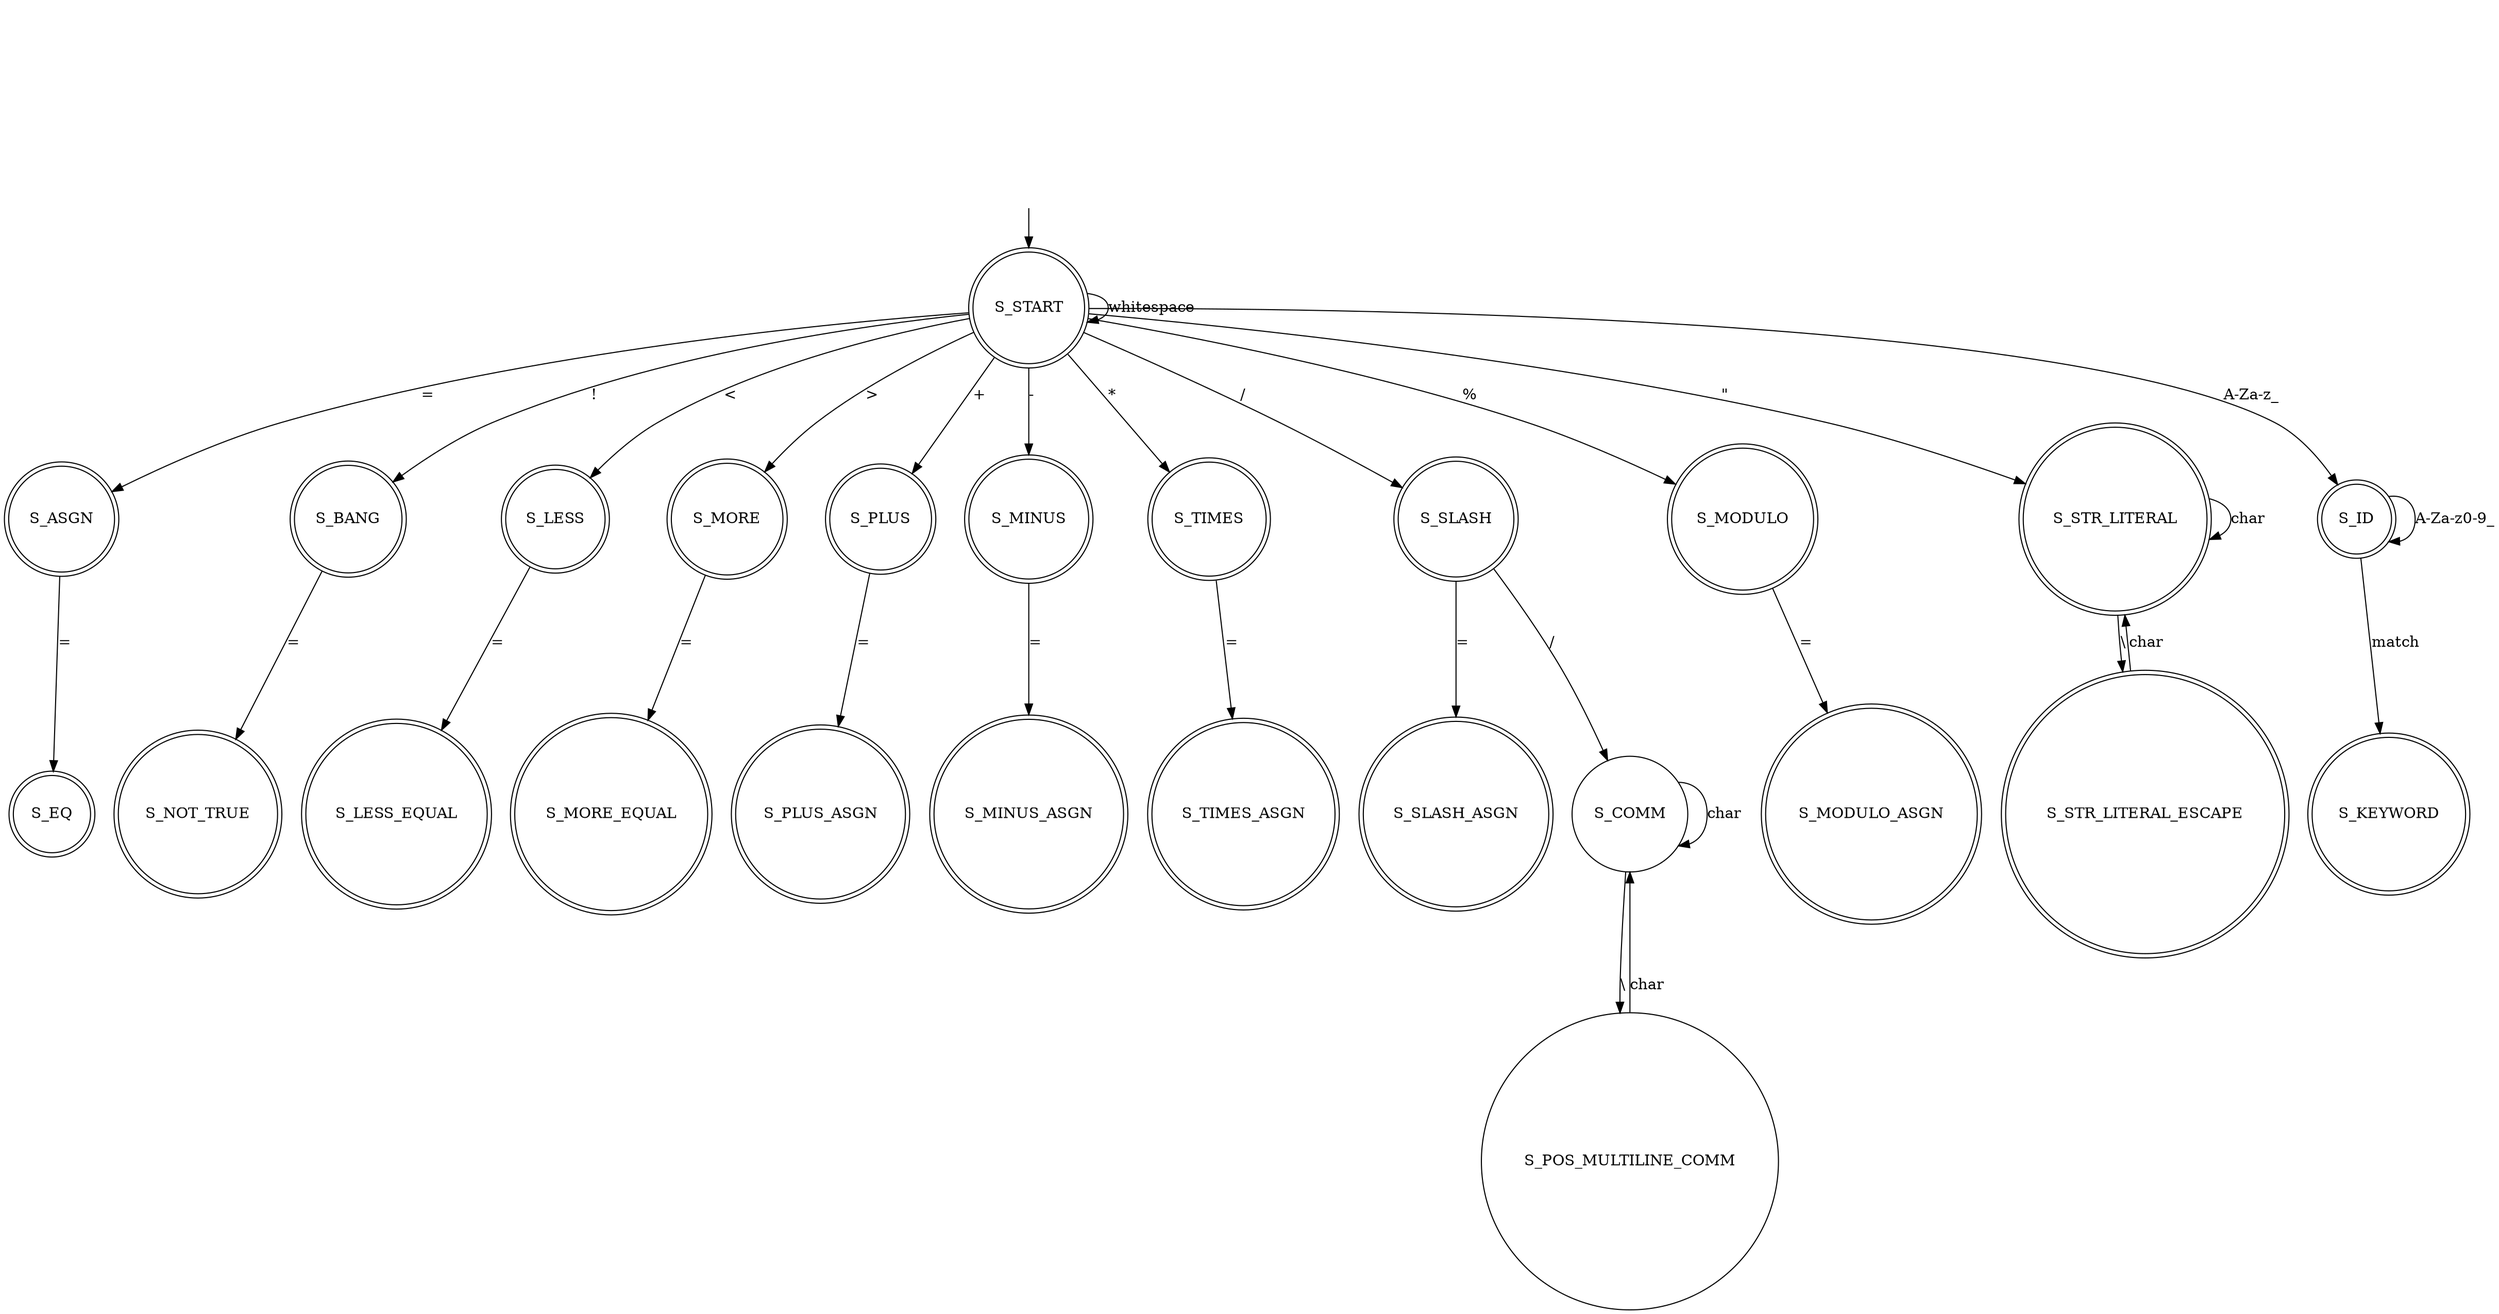 digraph G {
    // layout=neato
    // overlap=false
    node [shape=circle]

    INVISIBLE_NODE [style=invis]
    S_START [shape="doublecircle"]
    INVISIBLE_NODE->S_START

    subgraph final_nodes{
        node [shape=doublecircle]
        S_ASGN; S_EQ; S_BANG; S_NOT_TRUE; S_LESS; S_LESS_EQUAL; S_MORE; S_MORE_EQUAL;
        S_PLUS; S_MINUS; S_TIMES; S_SLASH; S_MODULO; S_PLUS_ASGN; S_MINUS_ASGN; S_TIMES_ASGN; S_SLASH_ASGN; S_MODULO_ASGN;
        S_STR_LITERAL; S_STR_LITERAL_ESCAPE;
        S_ID; S_KEYWORD;
    }
       
    S_START -> S_START [label="whitespace"]
    S_START -> S_SLASH [label="/"]
    S_SLASH -> S_COMM [label="/"]
    S_COMM -> S_COMM [label="char"]
    S_COMM -> S_POS_MULTILINE_COMM [label="\\"]
    S_POS_MULTILINE_COMM -> S_COMM [label="char"]

    S_START -> S_ASGN [label="="]
    S_ASGN -> S_EQ [label="="]

    S_START -> S_BANG [label="!"]
    S_BANG -> S_NOT_TRUE [label="="]

    S_START -> S_LESS [label="<"]
    S_LESS -> S_LESS_EQUAL [label="="]

    S_START -> S_MORE [label=">"]
    S_MORE -> S_MORE_EQUAL [label="="]

    S_START -> S_PLUS [label="+"]
    S_PLUS -> S_PLUS_ASGN [label="="]

    S_START -> S_MINUS [label="-"]
    S_MINUS -> S_MINUS_ASGN [label="="]

    S_START -> S_TIMES [label="*"] 
    S_TIMES -> S_TIMES_ASGN [label="="]

    S_START -> S_MODULO [label="%"]
    S_MODULO -> S_MODULO_ASGN [label="="]

    S_SLASH -> S_SLASH_ASGN [label="="]

    S_START -> S_STR_LITERAL [label="\""]
    S_STR_LITERAL -> S_STR_LITERAL [label="char"]
    S_STR_LITERAL -> S_STR_LITERAL_ESCAPE [label="\\"]
    S_STR_LITERAL_ESCAPE -> S_STR_LITERAL [label="char"]

    S_START -> S_ID [label="A-Za-z_"]
    S_ID -> S_ID [label="A-Za-z0-9_"]
    S_ID -> S_KEYWORD [label="match"]
}